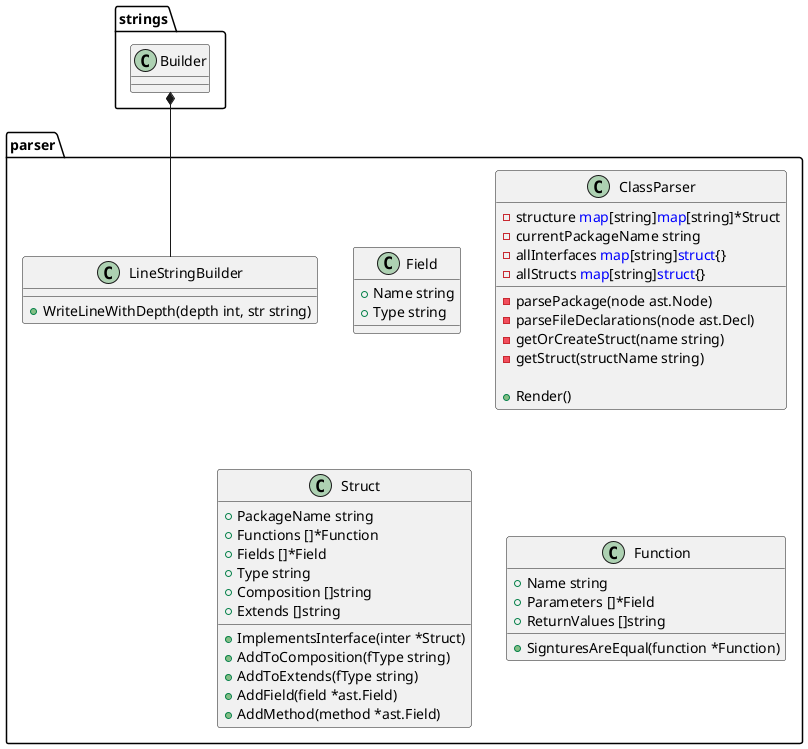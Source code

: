 @startuml
namespace parser {
    class Field {
        + Name string
        + Type string

    }
    class LineStringBuilder {
        + WriteLineWithDepth(depth int, str string) 

    }
    class ClassParser {
        - structure <font color=blue>map</font>[string]<font color=blue>map</font>[string]*Struct
        - currentPackageName string
        - allInterfaces <font color=blue>map</font>[string]<font color=blue>struct</font>{}
        - allStructs <font color=blue>map</font>[string]<font color=blue>struct</font>{}

        - parsePackage(node ast.Node) 
        - parseFileDeclarations(node ast.Decl) 
        - getOrCreateStruct(name string) 
        - getStruct(structName string) 

        + Render() 

    }
    class Struct {
        + PackageName string
        + Functions []*Function
        + Fields []*Field
        + Type string
        + Composition []string
        + Extends []string

        + ImplementsInterface(inter *Struct) 
        + AddToComposition(fType string) 
        + AddToExtends(fType string) 
        + AddField(field *ast.Field) 
        + AddMethod(method *ast.Field) 

    }
    class Function {
        + Name string
        + Parameters []*Field
        + ReturnValues []string

        + SignturesAreEqual(function *Function) 

    }
}
strings.Builder *-- parser.LineStringBuilder


@enduml